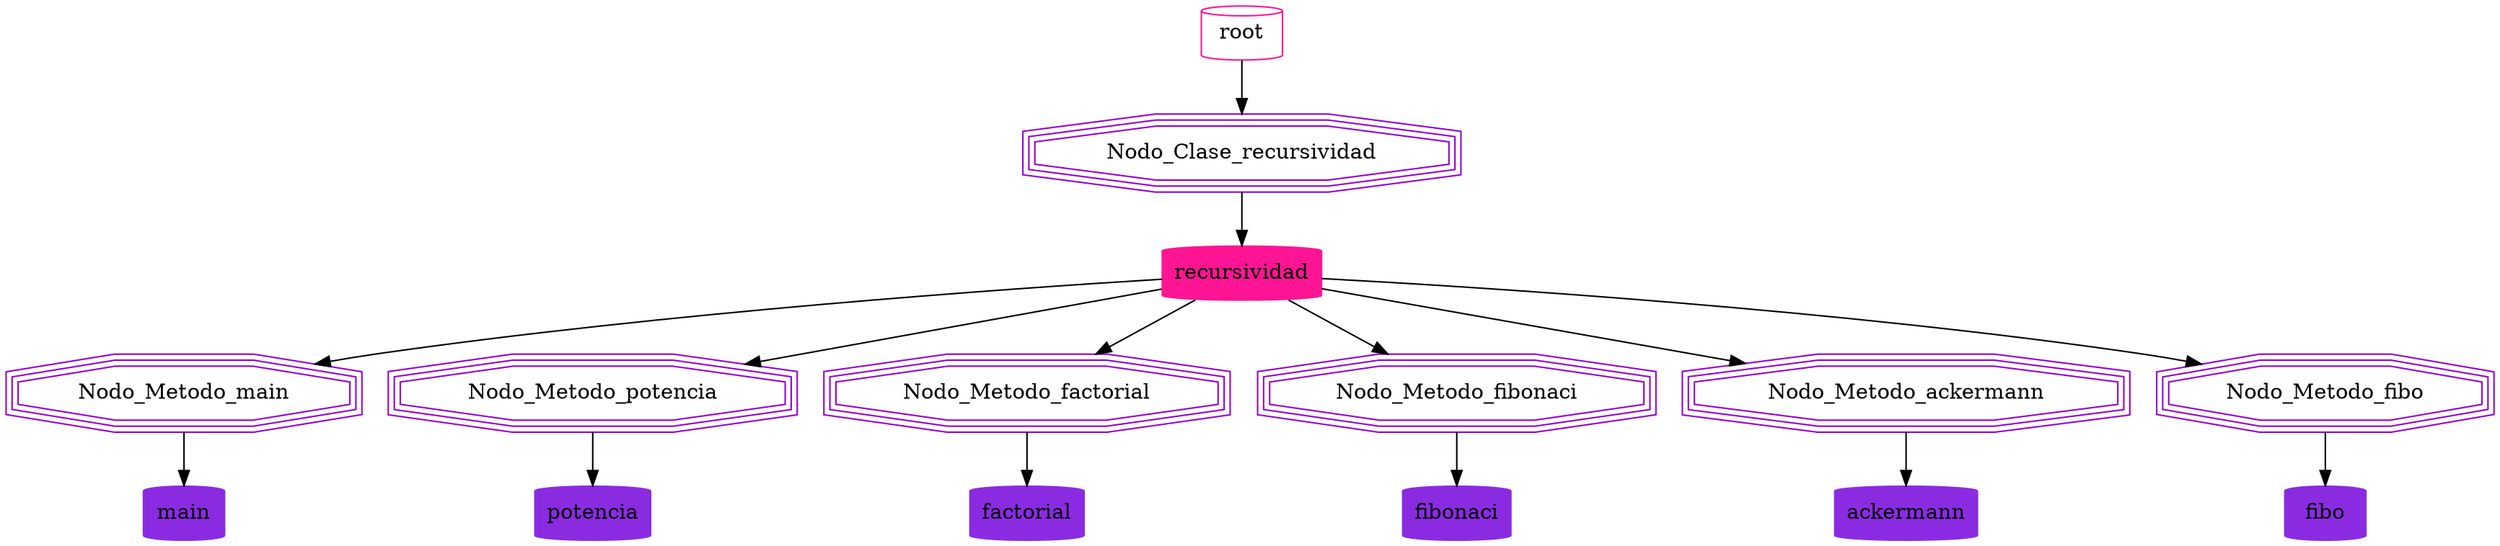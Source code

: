 digraph{
root->Nodo_Clase_recursividad->recursividad;
root [shape = cylinder, color = deeppink];
recursividad [shape = cylinder, color = blueviolet, style = filled];
Nodo_Clase_recursividad [shape = tripleoctagon, color = darkviolet];
recursividad->Nodo_Metodo_main->main;
recursividad [shape = cylinder, color = deeppink];
main [shape = cylinder, color = blueviolet, style = filled];
Nodo_Metodo_main [shape = tripleoctagon, color = darkviolet];
recursividad->Nodo_Metodo_potencia->potencia;
recursividad [shape = cylinder, color = deeppink];
potencia [shape = cylinder, color = blueviolet, style = filled];
Nodo_Metodo_potencia [shape = tripleoctagon, color = darkviolet];
recursividad->Nodo_Metodo_factorial->factorial;
recursividad [shape = cylinder, color = deeppink];
factorial [shape = cylinder, color = blueviolet, style = filled];
Nodo_Metodo_factorial [shape = tripleoctagon, color = darkviolet];
recursividad->Nodo_Metodo_fibonaci->fibonaci;
recursividad [shape = cylinder, color = deeppink];
fibonaci [shape = cylinder, color = blueviolet, style = filled];
Nodo_Metodo_fibonaci [shape = tripleoctagon, color = darkviolet];
recursividad->Nodo_Metodo_ackermann->ackermann;
recursividad [shape = cylinder, color = deeppink];
ackermann [shape = cylinder, color = blueviolet, style = filled];
Nodo_Metodo_ackermann [shape = tripleoctagon, color = darkviolet];
recursividad->Nodo_Metodo_fibo->fibo;
recursividad [shape = cylinder, color = deeppink];
fibo [shape = cylinder, color = blueviolet, style = filled];
Nodo_Metodo_fibo [shape = tripleoctagon, color = darkviolet];
}